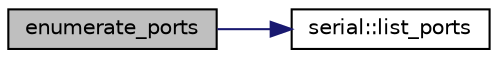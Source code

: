 digraph "enumerate_ports"
{
 // LATEX_PDF_SIZE
  edge [fontname="Helvetica",fontsize="10",labelfontname="Helvetica",labelfontsize="10"];
  node [fontname="Helvetica",fontsize="10",shape=record];
  rankdir="LR";
  Node1 [label="enumerate_ports",height=0.2,width=0.4,color="black", fillcolor="grey75", style="filled", fontcolor="black",tooltip=" "];
  Node1 -> Node2 [color="midnightblue",fontsize="10",style="solid",fontname="Helvetica"];
  Node2 [label="serial::list_ports",height=0.2,width=0.4,color="black", fillcolor="white", style="filled",URL="$namespaceserial.html#a8fa048a9e4663d6d6b474c1830491a57",tooltip=" "];
}
